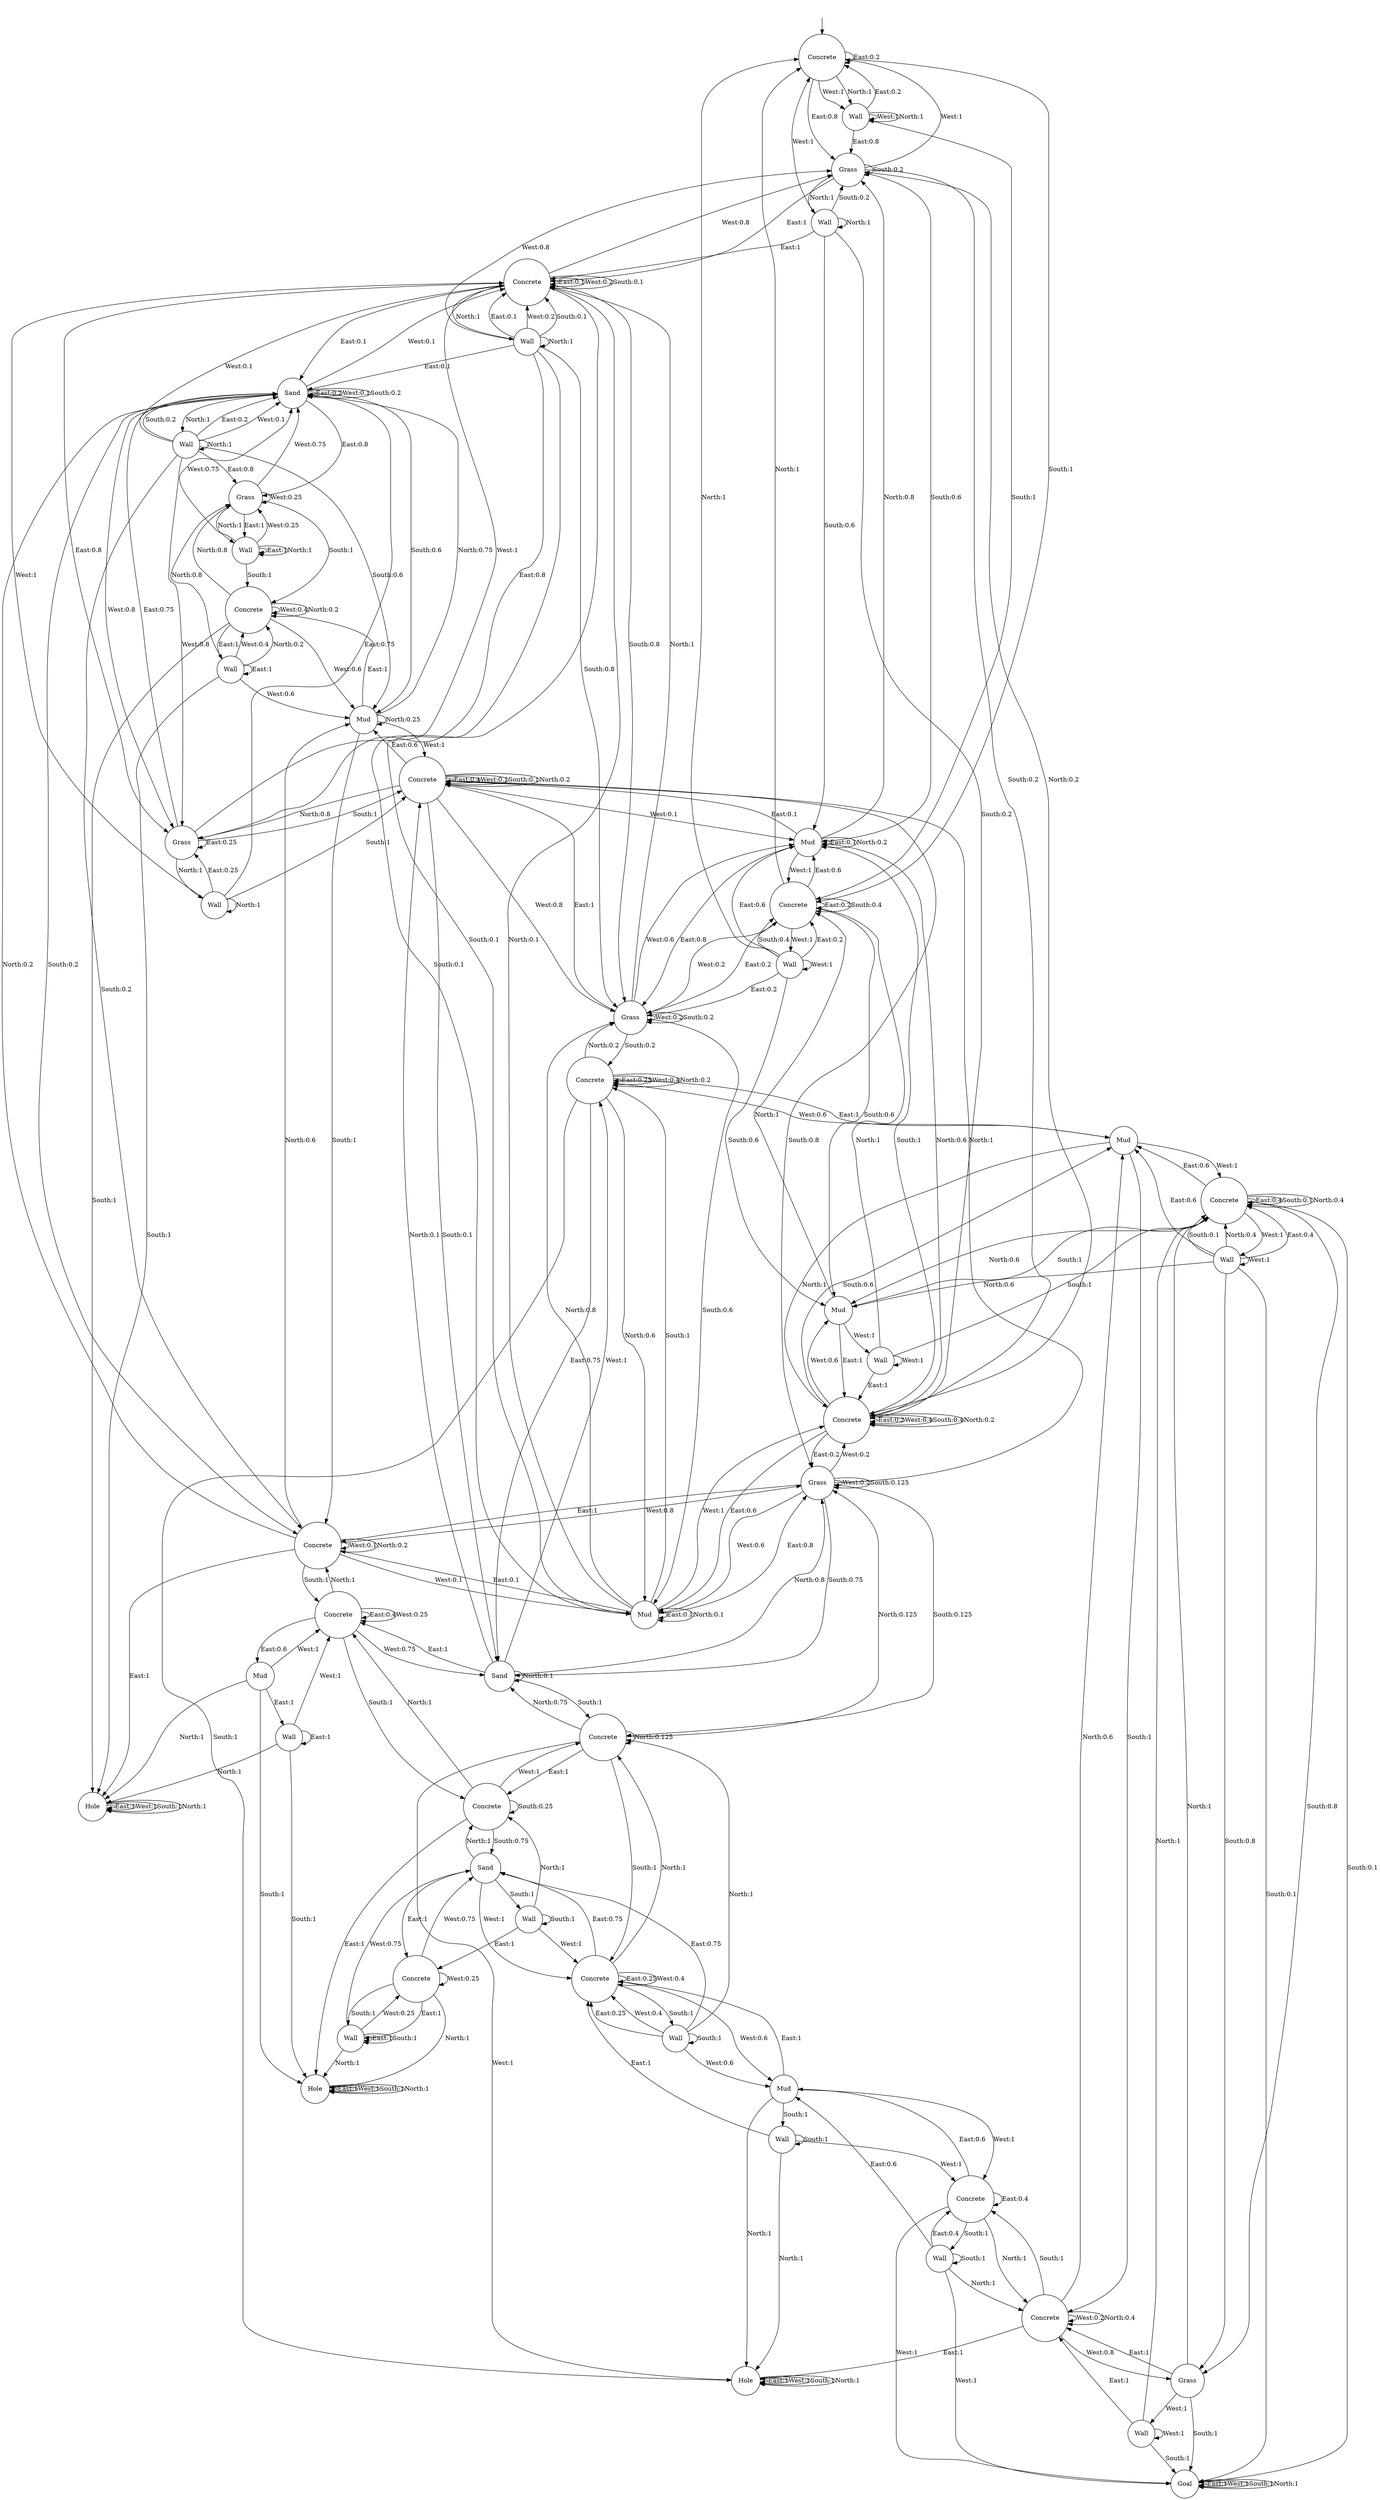 digraph g {
__start0 [label="" shape="none"];
0 [shape="circle" label="Concrete"];
1 [shape="circle" label="Wall"];
2 [shape="circle" label="Concrete"];
3 [shape="circle" label="Wall"];
4 [shape="circle" label="Wall"];
5 [shape="circle" label="Mud"];
6 [shape="circle" label="Concrete"];
7 [shape="circle" label="Wall"];
8 [shape="circle" label="Wall"];
9 [shape="circle" label="Grass"];
10 [shape="circle" label="Goal"];
11 [shape="circle" label="Wall"];
12 [shape="circle" label="Grass"];
13 [shape="circle" label="Mud"];
14 [shape="circle" label="Concrete"];
15 [shape="circle" label="Mud"];
16 [shape="circle" label="Concrete"];
17 [shape="circle" label="Concrete"];
18 [shape="circle" label="Wall"];
19 [shape="circle" label="Concrete"];
20 [shape="circle" label="Wall"];
21 [shape="circle" label="Grass"];
22 [shape="circle" label="Mud"];
23 [shape="circle" label="Concrete"];
24 [shape="circle" label="Hole"];
25 [shape="circle" label="Wall"];
26 [shape="circle" label="Mud"];
27 [shape="circle" label="Wall"];
28 [shape="circle" label="Grass"];
29 [shape="circle" label="Concrete"];
30 [shape="circle" label="Grass"];
31 [shape="circle" label="Sand"];
32 [shape="circle" label="Concrete"];
33 [shape="circle" label="Concrete"];
34 [shape="circle" label="Wall"];
35 [shape="circle" label="Wall"];
36 [shape="circle" label="Sand"];
37 [shape="circle" label="Mud"];
38 [shape="circle" label="Concrete"];
39 [shape="circle" label="Concrete"];
40 [shape="circle" label="Concrete"];
41 [shape="circle" label="Wall"];
42 [shape="circle" label="Sand"];
43 [shape="circle" label="Wall"];
44 [shape="circle" label="Grass"];
45 [shape="circle" label="Concrete"];
46 [shape="circle" label="Wall"];
47 [shape="circle" label="Hole"];
48 [shape="circle" label="Wall"];
49 [shape="circle" label="Mud"];
50 [shape="circle" label="Hole"];
51 [shape="circle" label="Concrete"];
52 [shape="circle" label="Wall"];
0 -> 0 [label="East:0.2"];
0 -> 12 [label="East:0.8"];
0 -> 1 [label="West:1"];
0 -> 2 [label="South:1"];
0 -> 1 [label="North:1"];
1 -> 0 [label="East:0.2"];
1 -> 12 [label="East:0.8"];
1 -> 1 [label="West:1"];
1 -> 2 [label="South:1"];
1 -> 1 [label="North:1"];
2 -> 2 [label="East:0.2"];
2 -> 13 [label="East:0.6"];
2 -> 21 [label="East:0.2"];
2 -> 3 [label="West:1"];
2 -> 2 [label="South:0.4"];
2 -> 5 [label="South:0.6"];
2 -> 0 [label="North:1"];
3 -> 2 [label="East:0.2"];
3 -> 13 [label="East:0.6"];
3 -> 21 [label="East:0.2"];
3 -> 3 [label="West:1"];
3 -> 2 [label="South:0.4"];
3 -> 5 [label="South:0.6"];
3 -> 0 [label="North:1"];
4 -> 14 [label="East:1"];
4 -> 4 [label="West:1"];
4 -> 6 [label="South:1"];
4 -> 2 [label="North:1"];
5 -> 14 [label="East:1"];
5 -> 4 [label="West:1"];
5 -> 6 [label="South:1"];
5 -> 2 [label="North:1"];
6 -> 6 [label="East:0.4"];
6 -> 15 [label="East:0.6"];
6 -> 7 [label="West:1"];
6 -> 6 [label="South:0.1"];
6 -> 9 [label="South:0.8"];
6 -> 10 [label="South:0.1"];
6 -> 5 [label="North:0.6"];
6 -> 6 [label="North:0.4"];
7 -> 6 [label="East:0.4"];
7 -> 15 [label="East:0.6"];
7 -> 7 [label="West:1"];
7 -> 6 [label="South:0.1"];
7 -> 9 [label="South:0.8"];
7 -> 10 [label="South:0.1"];
7 -> 5 [label="North:0.6"];
7 -> 6 [label="North:0.4"];
8 -> 16 [label="East:1"];
8 -> 8 [label="West:1"];
8 -> 10 [label="South:1"];
8 -> 6 [label="North:1"];
9 -> 16 [label="East:1"];
9 -> 8 [label="West:1"];
9 -> 10 [label="South:1"];
9 -> 6 [label="North:1"];
10 -> 10 [label="East:1"];
10 -> 10 [label="West:1"];
10 -> 10 [label="South:1"];
10 -> 10 [label="North:1"];
11 -> 19 [label="East:1"];
11 -> 0 [label="West:1"];
11 -> 12 [label="South:0.2"];
11 -> 13 [label="South:0.6"];
11 -> 14 [label="South:0.2"];
11 -> 11 [label="North:1"];
12 -> 19 [label="East:1"];
12 -> 0 [label="West:1"];
12 -> 12 [label="South:0.2"];
12 -> 13 [label="South:0.6"];
12 -> 14 [label="South:0.2"];
12 -> 11 [label="North:1"];
13 -> 13 [label="East:0.1"];
13 -> 21 [label="East:0.8"];
13 -> 29 [label="East:0.1"];
13 -> 2 [label="West:1"];
13 -> 14 [label="South:1"];
13 -> 12 [label="North:0.8"];
13 -> 13 [label="North:0.2"];
14 -> 14 [label="East:0.2"];
14 -> 22 [label="East:0.6"];
14 -> 30 [label="East:0.2"];
14 -> 5 [label="West:0.6"];
14 -> 14 [label="West:0.4"];
14 -> 14 [label="South:0.4"];
14 -> 15 [label="South:0.6"];
14 -> 12 [label="North:0.2"];
14 -> 13 [label="North:0.6"];
14 -> 14 [label="North:0.2"];
15 -> 23 [label="East:1"];
15 -> 6 [label="West:1"];
15 -> 16 [label="South:1"];
15 -> 14 [label="North:1"];
16 -> 24 [label="East:1"];
16 -> 9 [label="West:0.8"];
16 -> 16 [label="West:0.2"];
16 -> 17 [label="South:1"];
16 -> 15 [label="North:0.6"];
16 -> 16 [label="North:0.4"];
17 -> 17 [label="East:0.4"];
17 -> 26 [label="East:0.6"];
17 -> 10 [label="West:1"];
17 -> 18 [label="South:1"];
17 -> 16 [label="North:1"];
18 -> 17 [label="East:0.4"];
18 -> 26 [label="East:0.6"];
18 -> 10 [label="West:1"];
18 -> 18 [label="South:1"];
18 -> 16 [label="North:1"];
19 -> 19 [label="East:0.1"];
19 -> 28 [label="East:0.8"];
19 -> 36 [label="East:0.1"];
19 -> 12 [label="West:0.8"];
19 -> 19 [label="West:0.2"];
19 -> 19 [label="South:0.1"];
19 -> 21 [label="South:0.8"];
19 -> 22 [label="South:0.1"];
19 -> 20 [label="North:1"];
20 -> 19 [label="East:0.1"];
20 -> 28 [label="East:0.8"];
20 -> 36 [label="East:0.1"];
20 -> 12 [label="West:0.8"];
20 -> 19 [label="West:0.2"];
20 -> 19 [label="South:0.1"];
20 -> 21 [label="South:0.8"];
20 -> 22 [label="South:0.1"];
20 -> 20 [label="North:1"];
21 -> 29 [label="East:1"];
21 -> 2 [label="West:0.2"];
21 -> 13 [label="West:0.6"];
21 -> 21 [label="West:0.2"];
21 -> 21 [label="South:0.2"];
21 -> 22 [label="South:0.6"];
21 -> 23 [label="South:0.2"];
21 -> 19 [label="North:1"];
22 -> 22 [label="East:0.1"];
22 -> 30 [label="East:0.8"];
22 -> 38 [label="East:0.1"];
22 -> 14 [label="West:1"];
22 -> 23 [label="South:1"];
22 -> 19 [label="North:0.1"];
22 -> 21 [label="North:0.8"];
22 -> 22 [label="North:0.1"];
23 -> 23 [label="East:0.25"];
23 -> 31 [label="East:0.75"];
23 -> 15 [label="West:0.6"];
23 -> 23 [label="West:0.4"];
23 -> 24 [label="South:1"];
23 -> 21 [label="North:0.2"];
23 -> 22 [label="North:0.6"];
23 -> 23 [label="North:0.2"];
24 -> 24 [label="East:1"];
24 -> 24 [label="West:1"];
24 -> 24 [label="South:1"];
24 -> 24 [label="North:1"];
25 -> 33 [label="East:1"];
25 -> 17 [label="West:1"];
25 -> 25 [label="South:1"];
25 -> 24 [label="North:1"];
26 -> 33 [label="East:1"];
26 -> 17 [label="West:1"];
26 -> 25 [label="South:1"];
26 -> 24 [label="North:1"];
27 -> 28 [label="East:0.25"];
27 -> 36 [label="East:0.75"];
27 -> 19 [label="West:1"];
27 -> 29 [label="South:1"];
27 -> 27 [label="North:1"];
28 -> 28 [label="East:0.25"];
28 -> 36 [label="East:0.75"];
28 -> 19 [label="West:1"];
28 -> 29 [label="South:1"];
28 -> 27 [label="North:1"];
29 -> 29 [label="East:0.4"];
29 -> 37 [label="East:0.6"];
29 -> 13 [label="West:0.1"];
29 -> 21 [label="West:0.8"];
29 -> 29 [label="West:0.1"];
29 -> 29 [label="South:0.1"];
29 -> 30 [label="South:0.8"];
29 -> 31 [label="South:0.1"];
29 -> 28 [label="North:0.8"];
29 -> 29 [label="North:0.2"];
30 -> 38 [label="East:1"];
30 -> 14 [label="West:0.2"];
30 -> 22 [label="West:0.6"];
30 -> 30 [label="West:0.2"];
30 -> 30 [label="South:0.125"];
30 -> 31 [label="South:0.75"];
30 -> 32 [label="South:0.125"];
30 -> 29 [label="North:1"];
31 -> 39 [label="East:1"];
31 -> 23 [label="West:1"];
31 -> 32 [label="South:1"];
31 -> 29 [label="North:0.1"];
31 -> 30 [label="North:0.8"];
31 -> 31 [label="North:0.1"];
32 -> 40 [label="East:1"];
32 -> 24 [label="West:1"];
32 -> 33 [label="South:1"];
32 -> 30 [label="North:0.125"];
32 -> 31 [label="North:0.75"];
32 -> 32 [label="North:0.125"];
33 -> 33 [label="East:0.25"];
33 -> 42 [label="East:0.75"];
33 -> 26 [label="West:0.6"];
33 -> 33 [label="West:0.4"];
33 -> 34 [label="South:1"];
33 -> 32 [label="North:1"];
34 -> 33 [label="East:0.25"];
34 -> 42 [label="East:0.75"];
34 -> 26 [label="West:0.6"];
34 -> 33 [label="West:0.4"];
34 -> 34 [label="South:1"];
34 -> 32 [label="North:1"];
35 -> 36 [label="East:0.2"];
35 -> 44 [label="East:0.8"];
35 -> 19 [label="West:0.1"];
35 -> 28 [label="West:0.8"];
35 -> 36 [label="West:0.1"];
35 -> 36 [label="South:0.2"];
35 -> 37 [label="South:0.6"];
35 -> 38 [label="South:0.2"];
35 -> 35 [label="North:1"];
36 -> 36 [label="East:0.2"];
36 -> 44 [label="East:0.8"];
36 -> 19 [label="West:0.1"];
36 -> 28 [label="West:0.8"];
36 -> 36 [label="West:0.1"];
36 -> 36 [label="South:0.2"];
36 -> 37 [label="South:0.6"];
36 -> 38 [label="South:0.2"];
36 -> 35 [label="North:1"];
37 -> 45 [label="East:1"];
37 -> 29 [label="West:1"];
37 -> 38 [label="South:1"];
37 -> 36 [label="North:0.75"];
37 -> 37 [label="North:0.25"];
38 -> 47 [label="East:1"];
38 -> 22 [label="West:0.1"];
38 -> 30 [label="West:0.8"];
38 -> 38 [label="West:0.1"];
38 -> 39 [label="South:1"];
38 -> 36 [label="North:0.2"];
38 -> 37 [label="North:0.6"];
38 -> 38 [label="North:0.2"];
39 -> 39 [label="East:0.4"];
39 -> 49 [label="East:0.6"];
39 -> 31 [label="West:0.75"];
39 -> 39 [label="West:0.25"];
39 -> 40 [label="South:1"];
39 -> 38 [label="North:1"];
40 -> 50 [label="East:1"];
40 -> 32 [label="West:1"];
40 -> 40 [label="South:0.25"];
40 -> 42 [label="South:0.75"];
40 -> 39 [label="North:1"];
41 -> 51 [label="East:1"];
41 -> 33 [label="West:1"];
41 -> 41 [label="South:1"];
41 -> 40 [label="North:1"];
42 -> 51 [label="East:1"];
42 -> 33 [label="West:1"];
42 -> 41 [label="South:1"];
42 -> 40 [label="North:1"];
43 -> 43 [label="East:1"];
43 -> 36 [label="West:0.75"];
43 -> 44 [label="West:0.25"];
43 -> 45 [label="South:1"];
43 -> 43 [label="North:1"];
44 -> 43 [label="East:1"];
44 -> 36 [label="West:0.75"];
44 -> 44 [label="West:0.25"];
44 -> 45 [label="South:1"];
44 -> 43 [label="North:1"];
45 -> 46 [label="East:1"];
45 -> 37 [label="West:0.6"];
45 -> 45 [label="West:0.4"];
45 -> 47 [label="South:1"];
45 -> 44 [label="North:0.8"];
45 -> 45 [label="North:0.2"];
46 -> 46 [label="East:1"];
46 -> 37 [label="West:0.6"];
46 -> 45 [label="West:0.4"];
46 -> 47 [label="South:1"];
46 -> 44 [label="North:0.8"];
46 -> 45 [label="North:0.2"];
47 -> 47 [label="East:1"];
47 -> 47 [label="West:1"];
47 -> 47 [label="South:1"];
47 -> 47 [label="North:1"];
48 -> 48 [label="East:1"];
48 -> 39 [label="West:1"];
48 -> 50 [label="South:1"];
48 -> 47 [label="North:1"];
49 -> 48 [label="East:1"];
49 -> 39 [label="West:1"];
49 -> 50 [label="South:1"];
49 -> 47 [label="North:1"];
50 -> 50 [label="East:1"];
50 -> 50 [label="West:1"];
50 -> 50 [label="South:1"];
50 -> 50 [label="North:1"];
51 -> 52 [label="East:1"];
51 -> 42 [label="West:0.75"];
51 -> 51 [label="West:0.25"];
51 -> 52 [label="South:1"];
51 -> 50 [label="North:1"];
52 -> 52 [label="East:1"];
52 -> 42 [label="West:0.75"];
52 -> 51 [label="West:0.25"];
52 -> 52 [label="South:1"];
52 -> 50 [label="North:1"];
__start0 -> 0;
}
